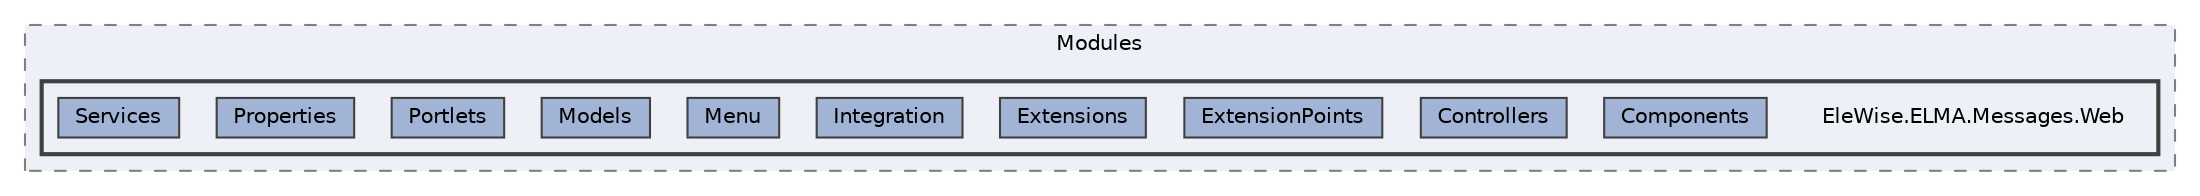 digraph "Web/Modules/EleWise.ELMA.Messages.Web"
{
 // LATEX_PDF_SIZE
  bgcolor="transparent";
  edge [fontname=Helvetica,fontsize=10,labelfontname=Helvetica,labelfontsize=10];
  node [fontname=Helvetica,fontsize=10,shape=box,height=0.2,width=0.4];
  compound=true
  subgraph clusterdir_7ee4616d7792420b09aab8c4c7e23d47 {
    graph [ bgcolor="#edf0f7", pencolor="grey50", label="Modules", fontname=Helvetica,fontsize=10 style="filled,dashed", URL="dir_7ee4616d7792420b09aab8c4c7e23d47.html",tooltip=""]
  subgraph clusterdir_55c286c1ed6c24c293efe67041dc8f62 {
    graph [ bgcolor="#edf0f7", pencolor="grey25", label="", fontname=Helvetica,fontsize=10 style="filled,bold", URL="dir_55c286c1ed6c24c293efe67041dc8f62.html",tooltip=""]
    dir_55c286c1ed6c24c293efe67041dc8f62 [shape=plaintext, label="EleWise.ELMA.Messages.Web"];
  dir_506c10b949c7ee78812fb53a27eb2dc2 [label="Components", fillcolor="#a2b4d6", color="grey25", style="filled", URL="dir_506c10b949c7ee78812fb53a27eb2dc2.html",tooltip=""];
  dir_25518a3428ca51439541df27b6496fdc [label="Controllers", fillcolor="#a2b4d6", color="grey25", style="filled", URL="dir_25518a3428ca51439541df27b6496fdc.html",tooltip=""];
  dir_bc763b0378730b243c294b2df16ecce2 [label="ExtensionPoints", fillcolor="#a2b4d6", color="grey25", style="filled", URL="dir_bc763b0378730b243c294b2df16ecce2.html",tooltip=""];
  dir_166dae8c7f00216ce080d51984bc155c [label="Extensions", fillcolor="#a2b4d6", color="grey25", style="filled", URL="dir_166dae8c7f00216ce080d51984bc155c.html",tooltip=""];
  dir_a399647cc2dd95e37464d89f2c307105 [label="Integration", fillcolor="#a2b4d6", color="grey25", style="filled", URL="dir_a399647cc2dd95e37464d89f2c307105.html",tooltip=""];
  dir_78b86fd11394dc2a83101dedb0f8e564 [label="Menu", fillcolor="#a2b4d6", color="grey25", style="filled", URL="dir_78b86fd11394dc2a83101dedb0f8e564.html",tooltip=""];
  dir_dbf351dd283c3f1b7d9d3d42ef48ea78 [label="Models", fillcolor="#a2b4d6", color="grey25", style="filled", URL="dir_dbf351dd283c3f1b7d9d3d42ef48ea78.html",tooltip=""];
  dir_f7c63d2645d161ef4f1656206f203df2 [label="Portlets", fillcolor="#a2b4d6", color="grey25", style="filled", URL="dir_f7c63d2645d161ef4f1656206f203df2.html",tooltip=""];
  dir_07ca01968e67c701d1c0cf772025ccac [label="Properties", fillcolor="#a2b4d6", color="grey25", style="filled", URL="dir_07ca01968e67c701d1c0cf772025ccac.html",tooltip=""];
  dir_298402b70edb5f1ff538c3ced298f3c6 [label="Services", fillcolor="#a2b4d6", color="grey25", style="filled", URL="dir_298402b70edb5f1ff538c3ced298f3c6.html",tooltip=""];
  }
  }
}
